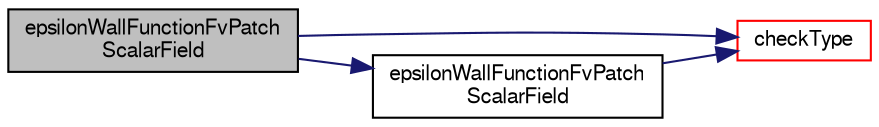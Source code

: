 digraph "epsilonWallFunctionFvPatchScalarField"
{
  bgcolor="transparent";
  edge [fontname="FreeSans",fontsize="10",labelfontname="FreeSans",labelfontsize="10"];
  node [fontname="FreeSans",fontsize="10",shape=record];
  rankdir="LR";
  Node113 [label="epsilonWallFunctionFvPatch\lScalarField",height=0.2,width=0.4,color="black", fillcolor="grey75", style="filled", fontcolor="black"];
  Node113 -> Node114 [color="midnightblue",fontsize="10",style="solid",fontname="FreeSans"];
  Node114 [label="checkType",height=0.2,width=0.4,color="red",URL="$a30682.html#ad72f1118ee25d5a9fcb73f4c5d8ea9d0",tooltip="Check the type of the patch. "];
  Node113 -> Node161 [color="midnightblue",fontsize="10",style="solid",fontname="FreeSans"];
  Node161 [label="epsilonWallFunctionFvPatch\lScalarField",height=0.2,width=0.4,color="black",URL="$a30682.html#a1e757cae06f2376790fd1fd326dd0fca",tooltip="Construct from patch and internal field. "];
  Node161 -> Node114 [color="midnightblue",fontsize="10",style="solid",fontname="FreeSans"];
}
